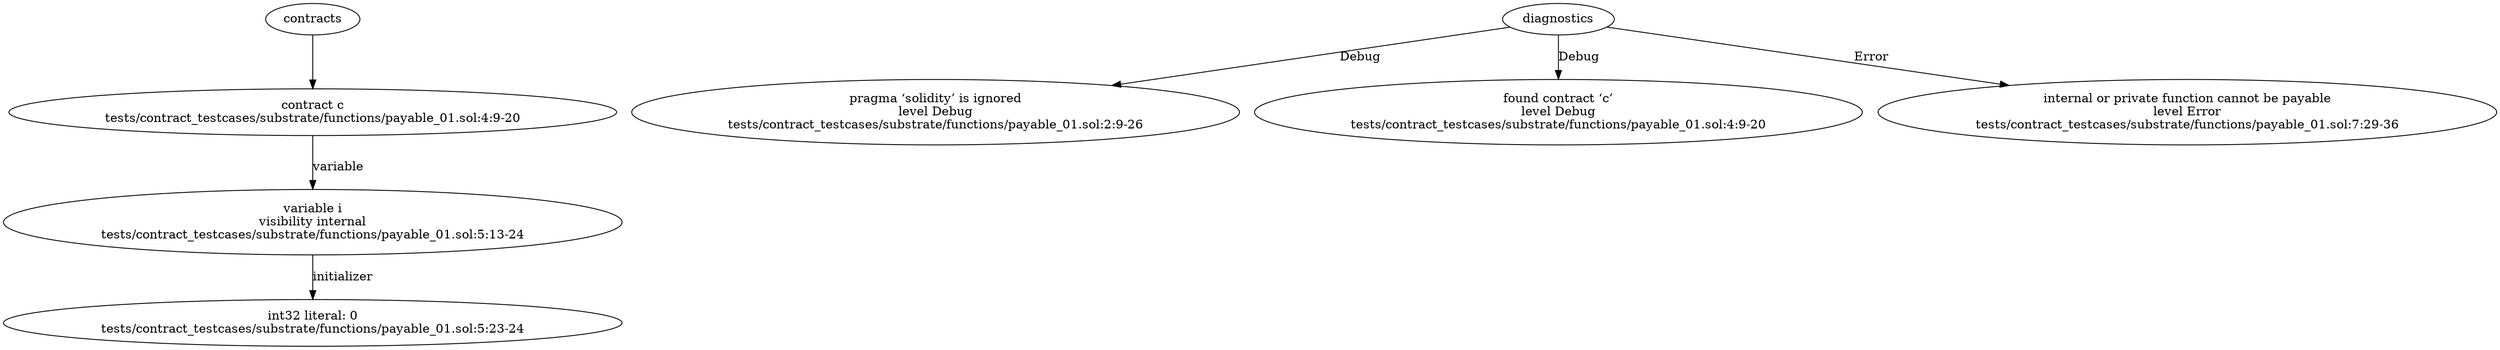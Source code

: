strict digraph "tests/contract_testcases/substrate/functions/payable_01.sol" {
	contract [label="contract c\ntests/contract_testcases/substrate/functions/payable_01.sol:4:9-20"]
	var [label="variable i\nvisibility internal\ntests/contract_testcases/substrate/functions/payable_01.sol:5:13-24"]
	number_literal [label="int32 literal: 0\ntests/contract_testcases/substrate/functions/payable_01.sol:5:23-24"]
	diagnostic [label="pragma ‘solidity’ is ignored\nlevel Debug\ntests/contract_testcases/substrate/functions/payable_01.sol:2:9-26"]
	diagnostic_7 [label="found contract ‘c’\nlevel Debug\ntests/contract_testcases/substrate/functions/payable_01.sol:4:9-20"]
	diagnostic_8 [label="internal or private function cannot be payable\nlevel Error\ntests/contract_testcases/substrate/functions/payable_01.sol:7:29-36"]
	contracts -> contract
	contract -> var [label="variable"]
	var -> number_literal [label="initializer"]
	diagnostics -> diagnostic [label="Debug"]
	diagnostics -> diagnostic_7 [label="Debug"]
	diagnostics -> diagnostic_8 [label="Error"]
}
